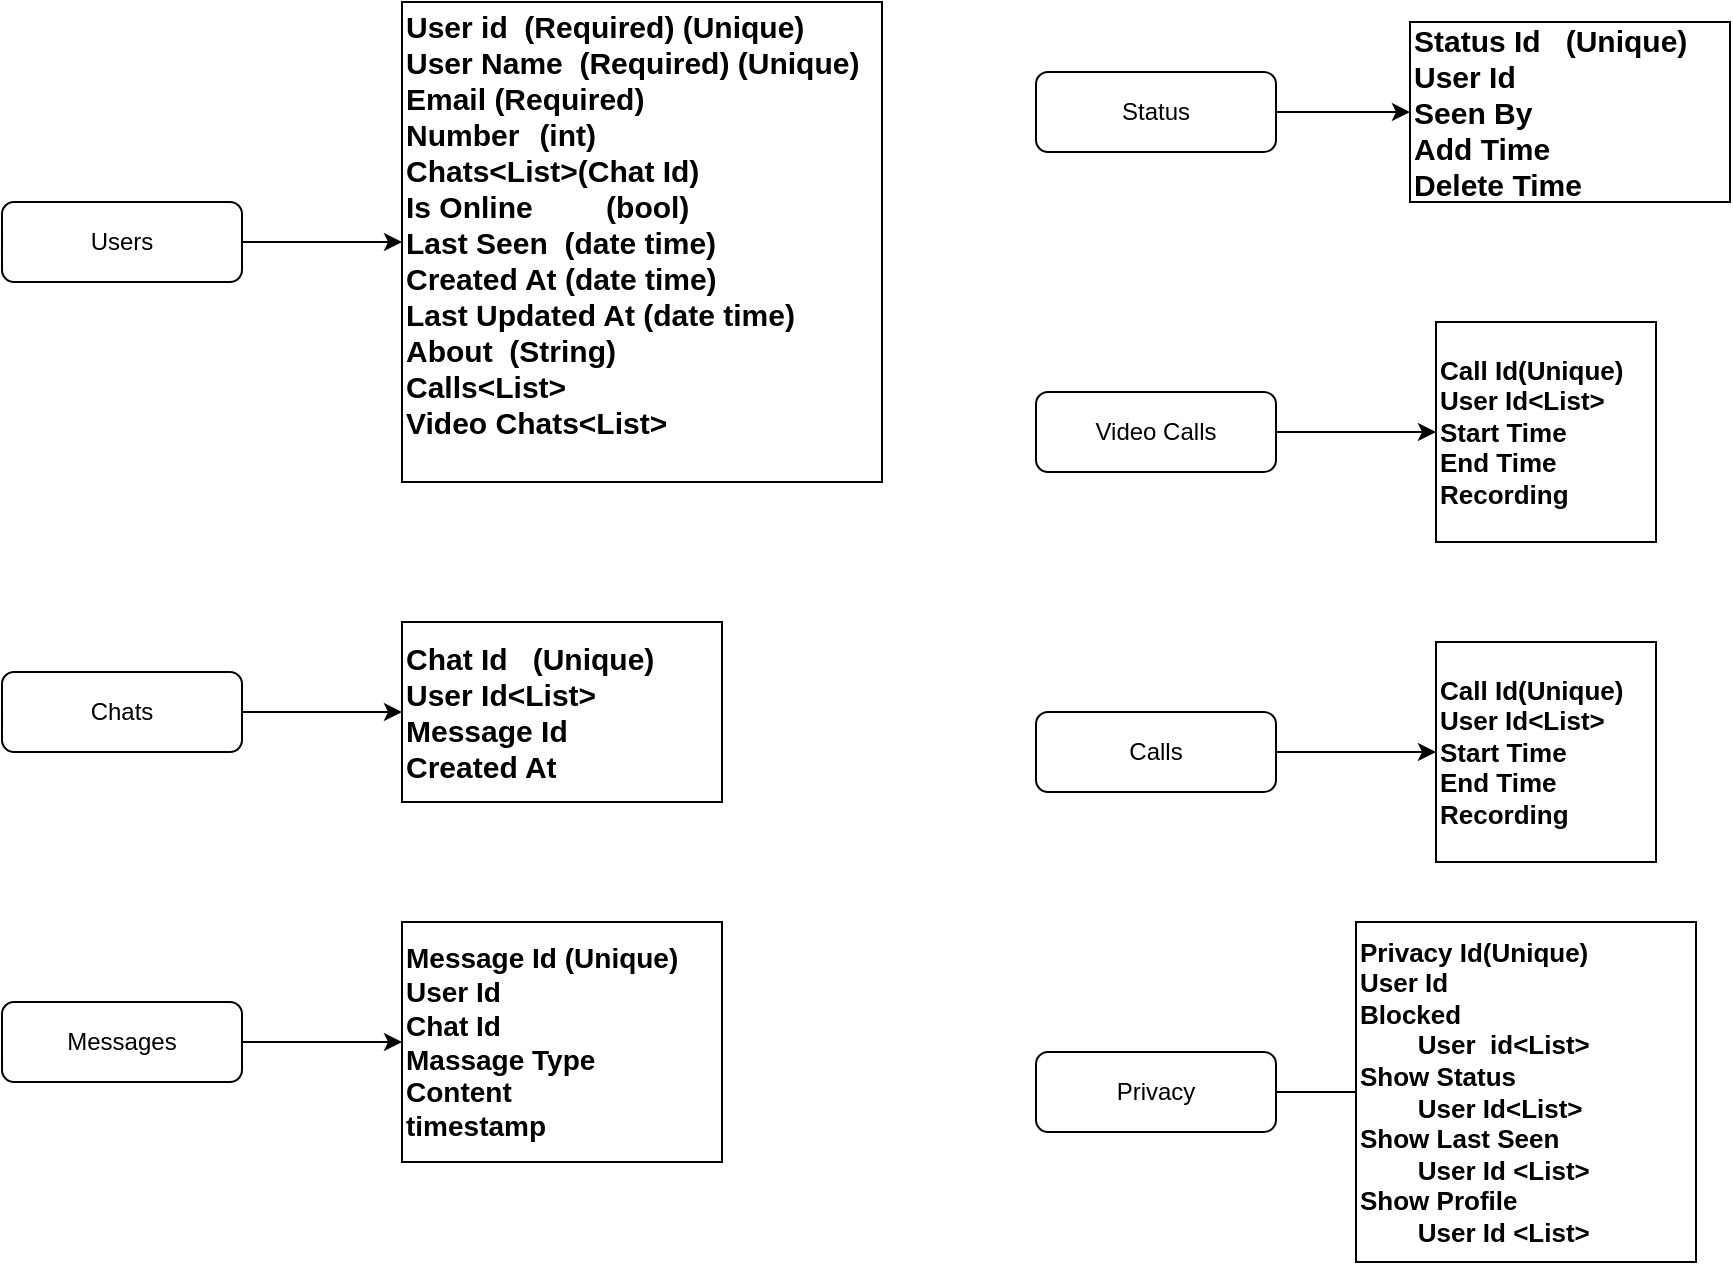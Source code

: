 <mxfile pages="3">
    <diagram name="Page-1" id="41IyOIaPzitEFHbLT_QW">
        <mxGraphModel dx="1118" dy="949" grid="1" gridSize="10" guides="1" tooltips="1" connect="1" arrows="1" fold="1" page="1" pageScale="1" pageWidth="827" pageHeight="1169" math="0" shadow="0">
            <root>
                <mxCell id="0"/>
                <mxCell id="1" parent="0"/>
                <mxCell id="t1QTCakGpogwvz9gM9DU-9" style="edgeStyle=orthogonalEdgeStyle;rounded=0;orthogonalLoop=1;jettySize=auto;html=1;exitX=1;exitY=0.5;exitDx=0;exitDy=0;" parent="1" source="t1QTCakGpogwvz9gM9DU-1" target="t1QTCakGpogwvz9gM9DU-5" edge="1">
                    <mxGeometry relative="1" as="geometry"/>
                </mxCell>
                <mxCell id="t1QTCakGpogwvz9gM9DU-1" value="Users" style="rounded=1;whiteSpace=wrap;html=1;" parent="1" vertex="1">
                    <mxGeometry x="40" y="140" width="120" height="40" as="geometry"/>
                </mxCell>
                <mxCell id="n7BKyOxn0yAZWreMX-of-5" style="edgeStyle=orthogonalEdgeStyle;rounded=0;orthogonalLoop=1;jettySize=auto;html=1;exitX=1;exitY=0.5;exitDx=0;exitDy=0;" parent="1" source="t1QTCakGpogwvz9gM9DU-4" target="n7BKyOxn0yAZWreMX-of-4" edge="1">
                    <mxGeometry relative="1" as="geometry"/>
                </mxCell>
                <mxCell id="t1QTCakGpogwvz9gM9DU-4" value="Messages" style="rounded=1;whiteSpace=wrap;html=1;" parent="1" vertex="1">
                    <mxGeometry x="40" y="540" width="120" height="40" as="geometry"/>
                </mxCell>
                <mxCell id="t1QTCakGpogwvz9gM9DU-5" value="&lt;b style=&quot;font-size: 15px;&quot;&gt;&lt;font style=&quot;font-size: 15px;&quot;&gt;User id&amp;nbsp; (Required) (Unique)&lt;/font&gt;&lt;/b&gt;&lt;div style=&quot;font-size: 15px;&quot;&gt;&lt;b&gt;&lt;font style=&quot;font-size: 15px;&quot;&gt;User Name&amp;nbsp;&amp;nbsp;&lt;span style=&quot;background-color: initial;&quot;&gt;(Required) (Unique)&lt;/span&gt;&lt;/font&gt;&lt;/b&gt;&lt;/div&gt;&lt;div style=&quot;font-size: 15px;&quot;&gt;&lt;b&gt;&lt;font style=&quot;font-size: 15px;&quot;&gt;Email&amp;nbsp;&lt;span style=&quot;background-color: initial;&quot;&gt;(Required)&amp;nbsp;&lt;/span&gt;&lt;/font&gt;&lt;/b&gt;&lt;/div&gt;&lt;div style=&quot;font-size: 15px;&quot;&gt;&lt;b&gt;&lt;font style=&quot;font-size: 15px;&quot;&gt;Number&lt;span style=&quot;white-space: pre;&quot;&gt;&#9;&lt;/span&gt;(int)&lt;/font&gt;&lt;/b&gt;&lt;/div&gt;&lt;div style=&quot;font-size: 15px;&quot;&gt;&lt;b style=&quot;background-color: initial;&quot;&gt;Chats&amp;lt;List&amp;gt;(Chat Id)&amp;nbsp;&lt;/b&gt;&lt;br&gt;&lt;/div&gt;&lt;div style=&quot;font-size: 15px;&quot;&gt;&lt;b&gt;&lt;font style=&quot;font-size: 15px;&quot;&gt;Is Online&amp;nbsp;&lt;span style=&quot;white-space: pre;&quot;&gt;&#9;&lt;/span&gt;(bool)&lt;/font&gt;&lt;/b&gt;&lt;/div&gt;&lt;div style=&quot;font-size: 15px;&quot;&gt;&lt;b&gt;&lt;font style=&quot;font-size: 15px;&quot;&gt;Last Seen&amp;nbsp; (date time)&lt;/font&gt;&lt;/b&gt;&lt;/div&gt;&lt;div style=&quot;font-size: 15px;&quot;&gt;&lt;b&gt;&lt;font style=&quot;font-size: 15px;&quot;&gt;Created At (date time)&lt;/font&gt;&lt;/b&gt;&lt;/div&gt;&lt;div style=&quot;font-size: 15px;&quot;&gt;&lt;b&gt;&lt;font style=&quot;font-size: 15px;&quot;&gt;Last Updated At&amp;nbsp;&lt;span style=&quot;background-color: initial;&quot;&gt;(date time)&lt;/span&gt;&lt;/font&gt;&lt;/b&gt;&lt;/div&gt;&lt;div style=&quot;font-size: 15px;&quot;&gt;&lt;b&gt;&lt;font style=&quot;font-size: 15px;&quot;&gt;About&amp;nbsp; (String)&lt;/font&gt;&lt;/b&gt;&lt;/div&gt;&lt;div style=&quot;font-size: 15px;&quot;&gt;&lt;b&gt;&lt;font style=&quot;font-size: 15px;&quot;&gt;Calls&amp;lt;List&amp;gt;&lt;/font&gt;&lt;/b&gt;&lt;/div&gt;&lt;div style=&quot;font-size: 15px;&quot;&gt;&lt;b&gt;&lt;font style=&quot;font-size: 15px;&quot;&gt;Video Chats&amp;lt;List&amp;gt;&lt;/font&gt;&lt;/b&gt;&lt;/div&gt;&lt;div style=&quot;font-size: 15px;&quot;&gt;&lt;br&gt;&lt;/div&gt;" style="whiteSpace=wrap;html=1;aspect=fixed;align=left;" parent="1" vertex="1">
                    <mxGeometry x="240" y="40" width="240" height="240" as="geometry"/>
                </mxCell>
                <mxCell id="n7BKyOxn0yAZWreMX-of-3" style="edgeStyle=orthogonalEdgeStyle;rounded=0;orthogonalLoop=1;jettySize=auto;html=1;exitX=1;exitY=0.5;exitDx=0;exitDy=0;entryX=0;entryY=0.5;entryDx=0;entryDy=0;" parent="1" source="t1QTCakGpogwvz9gM9DU-13" target="n7BKyOxn0yAZWreMX-of-1" edge="1">
                    <mxGeometry relative="1" as="geometry"/>
                </mxCell>
                <mxCell id="t1QTCakGpogwvz9gM9DU-13" value="Chats" style="rounded=1;whiteSpace=wrap;html=1;" parent="1" vertex="1">
                    <mxGeometry x="40" y="375" width="120" height="40" as="geometry"/>
                </mxCell>
                <mxCell id="n7BKyOxn0yAZWreMX-of-1" value="&lt;b style=&quot;font-size: 15px;&quot;&gt;Chat Id&amp;nbsp; &amp;nbsp;(Unique)&lt;/b&gt;&lt;div style=&quot;font-size: 15px;&quot;&gt;&lt;b&gt;User Id&amp;lt;List&amp;gt;&amp;nbsp;&amp;nbsp;&lt;/b&gt;&lt;/div&gt;&lt;div style=&quot;font-size: 15px;&quot;&gt;&lt;b&gt;Message Id&amp;nbsp;&lt;/b&gt;&lt;/div&gt;&lt;div style=&quot;font-size: 15px;&quot;&gt;&lt;b&gt;Created At&lt;/b&gt;&lt;/div&gt;" style="rounded=0;whiteSpace=wrap;html=1;align=left;" parent="1" vertex="1">
                    <mxGeometry x="240" y="350" width="160" height="90" as="geometry"/>
                </mxCell>
                <mxCell id="n7BKyOxn0yAZWreMX-of-4" value="&lt;b style=&quot;font-size: 14px;&quot;&gt;&lt;font style=&quot;font-size: 14px;&quot;&gt;Message Id (Unique)&lt;/font&gt;&lt;/b&gt;&lt;div style=&quot;font-size: 14px;&quot;&gt;&lt;b&gt;&lt;font style=&quot;font-size: 14px;&quot;&gt;User Id&lt;/font&gt;&lt;/b&gt;&lt;/div&gt;&lt;div style=&quot;font-size: 14px;&quot;&gt;&lt;b&gt;&lt;font style=&quot;font-size: 14px;&quot;&gt;Chat Id&lt;/font&gt;&lt;/b&gt;&lt;/div&gt;&lt;div style=&quot;font-size: 14px;&quot;&gt;&lt;b&gt;&lt;font style=&quot;font-size: 14px;&quot;&gt;Massage Type&lt;/font&gt;&lt;/b&gt;&lt;/div&gt;&lt;div style=&quot;font-size: 14px;&quot;&gt;&lt;b&gt;&lt;font style=&quot;font-size: 14px;&quot;&gt;Content&lt;/font&gt;&lt;/b&gt;&lt;/div&gt;&lt;div style=&quot;font-size: 14px;&quot;&gt;&lt;b style=&quot;&quot;&gt;&lt;font style=&quot;font-size: 14px;&quot;&gt;timestamp&lt;/font&gt;&lt;/b&gt;&lt;/div&gt;" style="rounded=0;whiteSpace=wrap;html=1;align=left;" parent="1" vertex="1">
                    <mxGeometry x="240" y="500" width="160" height="120" as="geometry"/>
                </mxCell>
                <mxCell id="mNDbiobFxYbMJCLNjoCO-8" style="edgeStyle=orthogonalEdgeStyle;rounded=0;orthogonalLoop=1;jettySize=auto;html=1;exitX=1;exitY=0.5;exitDx=0;exitDy=0;" parent="1" source="mNDbiobFxYbMJCLNjoCO-1" target="mNDbiobFxYbMJCLNjoCO-2" edge="1">
                    <mxGeometry relative="1" as="geometry"/>
                </mxCell>
                <mxCell id="mNDbiobFxYbMJCLNjoCO-1" value="Calls" style="rounded=1;whiteSpace=wrap;html=1;" parent="1" vertex="1">
                    <mxGeometry x="557" y="395" width="120" height="40" as="geometry"/>
                </mxCell>
                <mxCell id="mNDbiobFxYbMJCLNjoCO-2" value="&lt;b style=&quot;font-size: 13px;&quot;&gt;&lt;font style=&quot;font-size: 13px;&quot;&gt;Call Id(Unique)&lt;/font&gt;&lt;/b&gt;&lt;div style=&quot;font-size: 13px;&quot;&gt;&lt;b&gt;&lt;font style=&quot;font-size: 13px;&quot;&gt;User Id&amp;lt;List&amp;gt;&lt;/font&gt;&lt;/b&gt;&lt;/div&gt;&lt;div style=&quot;font-size: 13px;&quot;&gt;&lt;b&gt;&lt;font style=&quot;font-size: 13px;&quot;&gt;Start Time&lt;/font&gt;&lt;/b&gt;&lt;/div&gt;&lt;div style=&quot;font-size: 13px;&quot;&gt;&lt;b&gt;&lt;font style=&quot;font-size: 13px;&quot;&gt;End Time&lt;/font&gt;&lt;/b&gt;&lt;/div&gt;&lt;div style=&quot;font-size: 13px;&quot;&gt;&lt;span style=&quot;background-color: initial;&quot;&gt;&lt;b&gt;Recording&lt;/b&gt;&lt;/span&gt;&lt;/div&gt;" style="whiteSpace=wrap;html=1;aspect=fixed;align=left;" parent="1" vertex="1">
                    <mxGeometry x="757" y="360" width="110" height="110" as="geometry"/>
                </mxCell>
                <mxCell id="mNDbiobFxYbMJCLNjoCO-11" style="edgeStyle=orthogonalEdgeStyle;rounded=0;orthogonalLoop=1;jettySize=auto;html=1;exitX=1;exitY=0.5;exitDx=0;exitDy=0;entryX=0;entryY=0.5;entryDx=0;entryDy=0;" parent="1" source="mNDbiobFxYbMJCLNjoCO-9" target="mNDbiobFxYbMJCLNjoCO-10" edge="1">
                    <mxGeometry relative="1" as="geometry"/>
                </mxCell>
                <mxCell id="mNDbiobFxYbMJCLNjoCO-9" value="Video Calls" style="rounded=1;whiteSpace=wrap;html=1;" parent="1" vertex="1">
                    <mxGeometry x="557" y="235" width="120" height="40" as="geometry"/>
                </mxCell>
                <mxCell id="mNDbiobFxYbMJCLNjoCO-10" value="&lt;b style=&quot;font-size: 13px;&quot;&gt;&lt;font style=&quot;font-size: 13px;&quot;&gt;Call Id(Unique)&lt;/font&gt;&lt;/b&gt;&lt;div style=&quot;font-size: 13px;&quot;&gt;&lt;b&gt;&lt;font style=&quot;font-size: 13px;&quot;&gt;User Id&amp;lt;List&amp;gt;&lt;/font&gt;&lt;/b&gt;&lt;/div&gt;&lt;div style=&quot;font-size: 13px;&quot;&gt;&lt;b&gt;&lt;font style=&quot;font-size: 13px;&quot;&gt;Start Time&lt;/font&gt;&lt;/b&gt;&lt;/div&gt;&lt;div style=&quot;font-size: 13px;&quot;&gt;&lt;b&gt;&lt;font style=&quot;font-size: 13px;&quot;&gt;End Time&lt;/font&gt;&lt;/b&gt;&lt;/div&gt;&lt;div style=&quot;font-size: 13px;&quot;&gt;&lt;span style=&quot;background-color: initial;&quot;&gt;&lt;b&gt;Recording&lt;/b&gt;&lt;/span&gt;&lt;/div&gt;" style="whiteSpace=wrap;html=1;aspect=fixed;align=left;" parent="1" vertex="1">
                    <mxGeometry x="757" y="200" width="110" height="110" as="geometry"/>
                </mxCell>
                <mxCell id="mNDbiobFxYbMJCLNjoCO-14" style="edgeStyle=orthogonalEdgeStyle;rounded=0;orthogonalLoop=1;jettySize=auto;html=1;exitX=1;exitY=0.5;exitDx=0;exitDy=0;entryX=0;entryY=0.5;entryDx=0;entryDy=0;" parent="1" source="mNDbiobFxYbMJCLNjoCO-12" target="mNDbiobFxYbMJCLNjoCO-13" edge="1">
                    <mxGeometry relative="1" as="geometry"/>
                </mxCell>
                <mxCell id="mNDbiobFxYbMJCLNjoCO-12" value="Status" style="rounded=1;whiteSpace=wrap;html=1;" parent="1" vertex="1">
                    <mxGeometry x="557" y="75" width="120" height="40" as="geometry"/>
                </mxCell>
                <mxCell id="mNDbiobFxYbMJCLNjoCO-13" value="&lt;b style=&quot;font-size: 15px;&quot;&gt;Status Id&amp;nbsp; &amp;nbsp;(Unique)&lt;/b&gt;&lt;div style=&quot;font-size: 15px;&quot;&gt;&lt;b&gt;User Id&lt;/b&gt;&lt;/div&gt;&lt;div style=&quot;font-size: 15px;&quot;&gt;&lt;b&gt;Seen By&amp;nbsp;&lt;/b&gt;&lt;/div&gt;&lt;div style=&quot;font-size: 15px;&quot;&gt;&lt;b&gt;Add Time&lt;/b&gt;&lt;/div&gt;&lt;div style=&quot;font-size: 15px;&quot;&gt;&lt;b&gt;Delete Time&lt;/b&gt;&lt;/div&gt;" style="rounded=0;whiteSpace=wrap;html=1;align=left;" parent="1" vertex="1">
                    <mxGeometry x="744" y="50" width="160" height="90" as="geometry"/>
                </mxCell>
                <mxCell id="mNDbiobFxYbMJCLNjoCO-16" style="edgeStyle=orthogonalEdgeStyle;rounded=0;orthogonalLoop=1;jettySize=auto;html=1;exitX=1;exitY=0.5;exitDx=0;exitDy=0;" parent="1" source="mNDbiobFxYbMJCLNjoCO-17" edge="1">
                    <mxGeometry relative="1" as="geometry">
                        <mxPoint x="757" y="585" as="targetPoint"/>
                    </mxGeometry>
                </mxCell>
                <mxCell id="mNDbiobFxYbMJCLNjoCO-17" value="Privacy" style="rounded=1;whiteSpace=wrap;html=1;" parent="1" vertex="1">
                    <mxGeometry x="557" y="565" width="120" height="40" as="geometry"/>
                </mxCell>
                <mxCell id="mNDbiobFxYbMJCLNjoCO-18" value="&lt;b style=&quot;font-size: 13px;&quot;&gt;&lt;font style=&quot;font-size: 13px;&quot;&gt;Privacy Id(Unique)&lt;/font&gt;&lt;/b&gt;&lt;div style=&quot;font-size: 13px;&quot;&gt;&lt;b&gt;&lt;font style=&quot;font-size: 13px;&quot;&gt;User Id&lt;/font&gt;&lt;/b&gt;&lt;/div&gt;&lt;div style=&quot;font-size: 13px;&quot;&gt;&lt;b&gt;Blocked&amp;nbsp;&lt;/b&gt;&lt;/div&gt;&lt;div style=&quot;font-size: 13px;&quot;&gt;&lt;b&gt;&lt;span style=&quot;white-space: pre;&quot;&gt;&#9;&lt;/span&gt;User&amp;nbsp; id&amp;lt;List&amp;gt;&lt;/b&gt;&lt;/div&gt;&lt;div style=&quot;font-size: 13px;&quot;&gt;&lt;b&gt;Show Status&amp;nbsp;&lt;/b&gt;&lt;/div&gt;&lt;div style=&quot;font-size: 13px;&quot;&gt;&lt;b&gt;&lt;span style=&quot;white-space: pre;&quot;&gt;&#9;&lt;/span&gt;User Id&amp;lt;List&amp;gt;&lt;/b&gt;&lt;/div&gt;&lt;div style=&quot;font-size: 13px;&quot;&gt;&lt;b&gt;Show Last Seen&amp;nbsp;&lt;/b&gt;&lt;/div&gt;&lt;div style=&quot;font-size: 13px;&quot;&gt;&lt;b&gt;&lt;span style=&quot;white-space: pre;&quot;&gt;&#9;&lt;/span&gt;User Id &amp;lt;List&amp;gt;&lt;/b&gt;&lt;/div&gt;&lt;div style=&quot;font-size: 13px;&quot;&gt;&lt;b&gt;Show Profile&amp;nbsp;&lt;/b&gt;&lt;/div&gt;&lt;div style=&quot;font-size: 13px;&quot;&gt;&lt;b&gt;&amp;nbsp;&lt;span style=&quot;white-space: pre;&quot;&gt;&#9;&lt;/span&gt;User Id &amp;lt;List&amp;gt;&lt;/b&gt;&lt;/div&gt;" style="whiteSpace=wrap;html=1;aspect=fixed;align=left;" parent="1" vertex="1">
                    <mxGeometry x="717" y="500" width="170" height="170" as="geometry"/>
                </mxCell>
            </root>
        </mxGraphModel>
    </diagram>
    <diagram id="ft9owfopnbnR62Sw35JV" name="Page-2">
        <mxGraphModel dx="503" dy="427" grid="1" gridSize="10" guides="1" tooltips="1" connect="1" arrows="1" fold="1" page="1" pageScale="1" pageWidth="827" pageHeight="1169" math="0" shadow="0">
            <root>
                <mxCell id="0"/>
                <mxCell id="1" parent="0"/>
                <mxCell id="ywXFigizOHiMJIwFaJqE-1" style="edgeStyle=orthogonalEdgeStyle;rounded=0;orthogonalLoop=1;jettySize=auto;html=1;exitX=0.5;exitY=1;exitDx=0;exitDy=0;entryX=0.5;entryY=0;entryDx=0;entryDy=0;" parent="1" source="ywXFigizOHiMJIwFaJqE-10" target="ywXFigizOHiMJIwFaJqE-14" edge="1">
                    <mxGeometry relative="1" as="geometry"/>
                </mxCell>
                <mxCell id="ywXFigizOHiMJIwFaJqE-2" value="1" style="edgeLabel;html=1;align=center;verticalAlign=middle;resizable=0;points=[];fontStyle=1;fontSize=13;" parent="ywXFigizOHiMJIwFaJqE-1" vertex="1" connectable="0">
                    <mxGeometry x="-0.425" y="-1" relative="1" as="geometry">
                        <mxPoint as="offset"/>
                    </mxGeometry>
                </mxCell>
                <mxCell id="ywXFigizOHiMJIwFaJqE-3" value="m" style="edgeLabel;html=1;align=center;verticalAlign=middle;resizable=0;points=[];fontSize=13;fontStyle=1" parent="ywXFigizOHiMJIwFaJqE-1" vertex="1" connectable="0">
                    <mxGeometry x="0.45" relative="1" as="geometry">
                        <mxPoint as="offset"/>
                    </mxGeometry>
                </mxCell>
                <mxCell id="ywXFigizOHiMJIwFaJqE-4" style="edgeStyle=orthogonalEdgeStyle;rounded=0;orthogonalLoop=1;jettySize=auto;html=1;exitX=1;exitY=0.5;exitDx=0;exitDy=0;entryX=0.5;entryY=0;entryDx=0;entryDy=0;" parent="1" source="ywXFigizOHiMJIwFaJqE-10" target="ywXFigizOHiMJIwFaJqE-15" edge="1">
                    <mxGeometry relative="1" as="geometry"/>
                </mxCell>
                <mxCell id="ywXFigizOHiMJIwFaJqE-5" value="1" style="edgeLabel;html=1;align=center;verticalAlign=middle;resizable=0;points=[];fontSize=13;fontStyle=1" parent="ywXFigizOHiMJIwFaJqE-4" vertex="1" connectable="0">
                    <mxGeometry x="-0.443" y="-2" relative="1" as="geometry">
                        <mxPoint as="offset"/>
                    </mxGeometry>
                </mxCell>
                <mxCell id="ywXFigizOHiMJIwFaJqE-6" value="m" style="edgeLabel;html=1;align=center;verticalAlign=middle;resizable=0;points=[];fontStyle=1;fontSize=13;" parent="ywXFigizOHiMJIwFaJqE-4" vertex="1" connectable="0">
                    <mxGeometry x="0.718" y="1" relative="1" as="geometry">
                        <mxPoint as="offset"/>
                    </mxGeometry>
                </mxCell>
                <mxCell id="ywXFigizOHiMJIwFaJqE-7" style="edgeStyle=orthogonalEdgeStyle;rounded=0;orthogonalLoop=1;jettySize=auto;html=1;exitX=0;exitY=0.5;exitDx=0;exitDy=0;entryX=0.5;entryY=0;entryDx=0;entryDy=0;" parent="1" source="ywXFigizOHiMJIwFaJqE-10" target="ywXFigizOHiMJIwFaJqE-16" edge="1">
                    <mxGeometry relative="1" as="geometry"/>
                </mxCell>
                <mxCell id="ywXFigizOHiMJIwFaJqE-8" value="1" style="edgeLabel;html=1;align=center;verticalAlign=middle;resizable=0;points=[];fontSize=13;fontStyle=1" parent="ywXFigizOHiMJIwFaJqE-7" vertex="1" connectable="0">
                    <mxGeometry x="-0.582" y="1" relative="1" as="geometry">
                        <mxPoint as="offset"/>
                    </mxGeometry>
                </mxCell>
                <mxCell id="ywXFigizOHiMJIwFaJqE-9" value="m" style="edgeLabel;html=1;align=center;verticalAlign=middle;resizable=0;points=[];fontStyle=1;fontSize=13;" parent="ywXFigizOHiMJIwFaJqE-7" vertex="1" connectable="0">
                    <mxGeometry x="0.735" y="3" relative="1" as="geometry">
                        <mxPoint as="offset"/>
                    </mxGeometry>
                </mxCell>
                <mxCell id="ywXFigizOHiMJIwFaJqE-10" value="&lt;b&gt;&lt;font style=&quot;font-size: 14px;&quot;&gt;Users&lt;/font&gt;&lt;/b&gt;" style="rounded=1;whiteSpace=wrap;html=1;" parent="1" vertex="1">
                    <mxGeometry x="360" y="550" width="120" height="40" as="geometry"/>
                </mxCell>
                <mxCell id="ywXFigizOHiMJIwFaJqE-11" style="edgeStyle=orthogonalEdgeStyle;rounded=0;orthogonalLoop=1;jettySize=auto;html=1;exitX=1;exitY=0.5;exitDx=0;exitDy=0;entryX=0;entryY=0.5;entryDx=0;entryDy=0;" parent="1" source="ywXFigizOHiMJIwFaJqE-14" target="ywXFigizOHiMJIwFaJqE-15" edge="1">
                    <mxGeometry relative="1" as="geometry"/>
                </mxCell>
                <mxCell id="ywXFigizOHiMJIwFaJqE-12" value="1" style="edgeLabel;html=1;align=center;verticalAlign=middle;resizable=0;points=[];fontSize=13;fontStyle=1" parent="ywXFigizOHiMJIwFaJqE-11" vertex="1" connectable="0">
                    <mxGeometry x="-0.487" y="-1" relative="1" as="geometry">
                        <mxPoint as="offset"/>
                    </mxGeometry>
                </mxCell>
                <mxCell id="ywXFigizOHiMJIwFaJqE-13" value="m" style="edgeLabel;html=1;align=center;verticalAlign=middle;resizable=0;points=[];fontSize=13;fontStyle=1" parent="ywXFigizOHiMJIwFaJqE-11" vertex="1" connectable="0">
                    <mxGeometry x="0.63" y="1" relative="1" as="geometry">
                        <mxPoint as="offset"/>
                    </mxGeometry>
                </mxCell>
                <mxCell id="ywXFigizOHiMJIwFaJqE-14" value="&lt;b&gt;&lt;font style=&quot;font-size: 14px;&quot;&gt;Chats&lt;/font&gt;&lt;/b&gt;" style="rounded=1;whiteSpace=wrap;html=1;" parent="1" vertex="1">
                    <mxGeometry x="360" y="680" width="120" height="40" as="geometry"/>
                </mxCell>
                <mxCell id="ywXFigizOHiMJIwFaJqE-15" value="Messages" style="rounded=1;whiteSpace=wrap;html=1;" parent="1" vertex="1">
                    <mxGeometry x="560" y="680" width="120" height="40" as="geometry"/>
                </mxCell>
                <mxCell id="ywXFigizOHiMJIwFaJqE-16" value="&lt;font style=&quot;font-size: 14px;&quot;&gt;&lt;b&gt;Status&lt;/b&gt;&lt;/font&gt;" style="rounded=1;whiteSpace=wrap;html=1;" parent="1" vertex="1">
                    <mxGeometry x="160" y="680" width="120" height="40" as="geometry"/>
                </mxCell>
                <mxCell id="I555F_gdjACZLDpTc6Wx-1" value="&lt;b&gt;&lt;font style=&quot;font-size: 14px;&quot;&gt;Video Calls&lt;/font&gt;&lt;/b&gt;" style="rounded=1;whiteSpace=wrap;html=1;" parent="1" vertex="1">
                    <mxGeometry x="160" y="460" width="120" height="40" as="geometry"/>
                </mxCell>
                <mxCell id="I555F_gdjACZLDpTc6Wx-2" style="edgeStyle=orthogonalEdgeStyle;rounded=0;orthogonalLoop=1;jettySize=auto;html=1;exitX=1;exitY=0.5;exitDx=0;exitDy=0;entryX=0.33;entryY=-0.025;entryDx=0;entryDy=0;entryPerimeter=0;" parent="1" source="I555F_gdjACZLDpTc6Wx-1" target="ywXFigizOHiMJIwFaJqE-10" edge="1">
                    <mxGeometry relative="1" as="geometry"/>
                </mxCell>
                <mxCell id="I555F_gdjACZLDpTc6Wx-3" value="1" style="edgeLabel;html=1;align=center;verticalAlign=middle;resizable=0;points=[];fontStyle=1;fontSize=13;" parent="I555F_gdjACZLDpTc6Wx-2" vertex="1" connectable="0">
                    <mxGeometry x="0.685" y="-1" relative="1" as="geometry">
                        <mxPoint as="offset"/>
                    </mxGeometry>
                </mxCell>
                <mxCell id="I555F_gdjACZLDpTc6Wx-4" value="m" style="edgeLabel;html=1;align=center;verticalAlign=middle;resizable=0;points=[];fontSize=13;fontStyle=1" parent="I555F_gdjACZLDpTc6Wx-2" vertex="1" connectable="0">
                    <mxGeometry x="-0.551" y="2" relative="1" as="geometry">
                        <mxPoint as="offset"/>
                    </mxGeometry>
                </mxCell>
                <mxCell id="I555F_gdjACZLDpTc6Wx-6" style="edgeStyle=orthogonalEdgeStyle;rounded=0;orthogonalLoop=1;jettySize=auto;html=1;exitX=0.5;exitY=1;exitDx=0;exitDy=0;entryX=0.5;entryY=0;entryDx=0;entryDy=0;" parent="1" source="I555F_gdjACZLDpTc6Wx-5" target="ywXFigizOHiMJIwFaJqE-10" edge="1">
                    <mxGeometry relative="1" as="geometry"/>
                </mxCell>
                <mxCell id="I555F_gdjACZLDpTc6Wx-7" value="m" style="edgeLabel;html=1;align=center;verticalAlign=middle;resizable=0;points=[];fontSize=13;fontStyle=1" parent="I555F_gdjACZLDpTc6Wx-6" vertex="1" connectable="0">
                    <mxGeometry x="-0.549" y="-1" relative="1" as="geometry">
                        <mxPoint as="offset"/>
                    </mxGeometry>
                </mxCell>
                <mxCell id="I555F_gdjACZLDpTc6Wx-8" value="1" style="edgeLabel;html=1;align=center;verticalAlign=middle;resizable=0;points=[];fontSize=13;fontStyle=1" parent="I555F_gdjACZLDpTc6Wx-6" vertex="1" connectable="0">
                    <mxGeometry x="0.433" y="-1" relative="1" as="geometry">
                        <mxPoint as="offset"/>
                    </mxGeometry>
                </mxCell>
                <mxCell id="I555F_gdjACZLDpTc6Wx-5" value="&lt;b&gt;&lt;font style=&quot;font-size: 14px;&quot;&gt;Video Calls&lt;/font&gt;&lt;/b&gt;" style="rounded=1;whiteSpace=wrap;html=1;" parent="1" vertex="1">
                    <mxGeometry x="360" y="400" width="120" height="40" as="geometry"/>
                </mxCell>
                <mxCell id="I555F_gdjACZLDpTc6Wx-9" value="&lt;span style=&quot;font-size: 14px;&quot;&gt;&lt;b&gt;Privacy&lt;/b&gt;&lt;/span&gt;" style="rounded=1;whiteSpace=wrap;html=1;" parent="1" vertex="1">
                    <mxGeometry x="560" y="460" width="120" height="40" as="geometry"/>
                </mxCell>
                <mxCell id="I555F_gdjACZLDpTc6Wx-10" style="edgeStyle=orthogonalEdgeStyle;rounded=0;orthogonalLoop=1;jettySize=auto;html=1;exitX=0;exitY=0.5;exitDx=0;exitDy=0;entryX=0.667;entryY=0;entryDx=0;entryDy=0;entryPerimeter=0;" parent="1" source="I555F_gdjACZLDpTc6Wx-9" target="ywXFigizOHiMJIwFaJqE-10" edge="1">
                    <mxGeometry relative="1" as="geometry"/>
                </mxCell>
                <mxCell id="I555F_gdjACZLDpTc6Wx-12" value="1" style="edgeLabel;html=1;align=center;verticalAlign=middle;resizable=0;points=[];fontStyle=1;fontSize=13;" parent="I555F_gdjACZLDpTc6Wx-10" vertex="1" connectable="0">
                    <mxGeometry x="0.633" y="1" relative="1" as="geometry">
                        <mxPoint as="offset"/>
                    </mxGeometry>
                </mxCell>
                <mxCell id="0J_fkTbXlp9ZPbGBHIAX-1" value="1" style="edgeLabel;html=1;align=center;verticalAlign=middle;resizable=0;points=[];fontSize=13;fontStyle=1" parent="I555F_gdjACZLDpTc6Wx-10" vertex="1" connectable="0">
                    <mxGeometry x="-0.608" y="2" relative="1" as="geometry">
                        <mxPoint as="offset"/>
                    </mxGeometry>
                </mxCell>
            </root>
        </mxGraphModel>
    </diagram>
    <diagram id="-t-n1nCYGYebrfF0sFns" name="Page-3">
        <mxGraphModel dx="503" dy="427" grid="1" gridSize="10" guides="1" tooltips="1" connect="1" arrows="1" fold="1" page="1" pageScale="1" pageWidth="827" pageHeight="1169" math="0" shadow="0">
            <root>
                <mxCell id="0"/>
                <mxCell id="1" parent="0"/>
                <mxCell id="EbcNwqEwjGE9Cd5CzF3h-1" style="edgeStyle=orthogonalEdgeStyle;rounded=0;orthogonalLoop=1;jettySize=auto;html=1;exitX=1;exitY=0.5;exitDx=0;exitDy=0;" parent="1" source="EbcNwqEwjGE9Cd5CzF3h-2" target="EbcNwqEwjGE9Cd5CzF3h-5" edge="1">
                    <mxGeometry relative="1" as="geometry"/>
                </mxCell>
                <mxCell id="EbcNwqEwjGE9Cd5CzF3h-40" style="edgeStyle=orthogonalEdgeStyle;rounded=0;orthogonalLoop=1;jettySize=auto;html=1;exitX=0.5;exitY=1;exitDx=0;exitDy=0;entryX=0.5;entryY=0;entryDx=0;entryDy=0;" parent="1" source="EbcNwqEwjGE9Cd5CzF3h-2" target="EbcNwqEwjGE9Cd5CzF3h-7" edge="1">
                    <mxGeometry relative="1" as="geometry"/>
                </mxCell>
                <mxCell id="EbcNwqEwjGE9Cd5CzF3h-41" value="1" style="edgeLabel;html=1;align=center;verticalAlign=middle;resizable=0;points=[];" parent="EbcNwqEwjGE9Cd5CzF3h-40" vertex="1" connectable="0">
                    <mxGeometry x="-0.656" y="-1" relative="1" as="geometry">
                        <mxPoint as="offset"/>
                    </mxGeometry>
                </mxCell>
                <mxCell id="EbcNwqEwjGE9Cd5CzF3h-42" value="m" style="edgeLabel;html=1;align=center;verticalAlign=middle;resizable=0;points=[];" parent="EbcNwqEwjGE9Cd5CzF3h-40" vertex="1" connectable="0">
                    <mxGeometry x="0.689" y="-3" relative="1" as="geometry">
                        <mxPoint as="offset"/>
                    </mxGeometry>
                </mxCell>
                <mxCell id="EbcNwqEwjGE9Cd5CzF3h-2" value="Users" style="rounded=1;whiteSpace=wrap;html=1;" parent="1" vertex="1">
                    <mxGeometry x="460" y="440" width="120" height="40" as="geometry"/>
                </mxCell>
                <mxCell id="EbcNwqEwjGE9Cd5CzF3h-3" style="edgeStyle=orthogonalEdgeStyle;rounded=0;orthogonalLoop=1;jettySize=auto;html=1;exitX=1;exitY=0.5;exitDx=0;exitDy=0;" parent="1" source="EbcNwqEwjGE9Cd5CzF3h-4" target="EbcNwqEwjGE9Cd5CzF3h-9" edge="1">
                    <mxGeometry relative="1" as="geometry"/>
                </mxCell>
                <mxCell id="EbcNwqEwjGE9Cd5CzF3h-4" value="Messages" style="rounded=1;whiteSpace=wrap;html=1;" parent="1" vertex="1">
                    <mxGeometry x="640" y="760" width="120" height="40" as="geometry"/>
                </mxCell>
                <mxCell id="EbcNwqEwjGE9Cd5CzF3h-22" style="edgeStyle=orthogonalEdgeStyle;rounded=0;orthogonalLoop=1;jettySize=auto;html=1;exitX=0.5;exitY=1;exitDx=0;exitDy=0;entryX=0.5;entryY=0;entryDx=0;entryDy=0;" parent="1" source="EbcNwqEwjGE9Cd5CzF3h-5" target="EbcNwqEwjGE9Cd5CzF3h-4" edge="1">
                    <mxGeometry relative="1" as="geometry"/>
                </mxCell>
                <mxCell id="EbcNwqEwjGE9Cd5CzF3h-23" value="1" style="edgeLabel;html=1;align=center;verticalAlign=middle;resizable=0;points=[];" parent="EbcNwqEwjGE9Cd5CzF3h-22" vertex="1" connectable="0">
                    <mxGeometry x="-0.728" relative="1" as="geometry">
                        <mxPoint as="offset"/>
                    </mxGeometry>
                </mxCell>
                <mxCell id="EbcNwqEwjGE9Cd5CzF3h-24" value="3" style="edgeLabel;html=1;align=center;verticalAlign=middle;resizable=0;points=[];" parent="EbcNwqEwjGE9Cd5CzF3h-22" vertex="1" connectable="0">
                    <mxGeometry x="0.757" y="1" relative="1" as="geometry">
                        <mxPoint as="offset"/>
                    </mxGeometry>
                </mxCell>
                <mxCell id="EbcNwqEwjGE9Cd5CzF3h-25" style="edgeStyle=orthogonalEdgeStyle;rounded=0;orthogonalLoop=1;jettySize=auto;html=1;exitX=1;exitY=0.75;exitDx=0;exitDy=0;" parent="1" source="EbcNwqEwjGE9Cd5CzF3h-5" target="EbcNwqEwjGE9Cd5CzF3h-20" edge="1">
                    <mxGeometry relative="1" as="geometry"/>
                </mxCell>
                <mxCell id="EbcNwqEwjGE9Cd5CzF3h-26" value="1" style="edgeLabel;html=1;align=center;verticalAlign=middle;resizable=0;points=[];" parent="EbcNwqEwjGE9Cd5CzF3h-25" vertex="1" connectable="0">
                    <mxGeometry x="-0.615" y="1" relative="1" as="geometry">
                        <mxPoint as="offset"/>
                    </mxGeometry>
                </mxCell>
                <mxCell id="EbcNwqEwjGE9Cd5CzF3h-27" value="1" style="edgeLabel;html=1;align=center;verticalAlign=middle;resizable=0;points=[];" parent="EbcNwqEwjGE9Cd5CzF3h-25" vertex="1" connectable="0">
                    <mxGeometry x="0.66" y="-2" relative="1" as="geometry">
                        <mxPoint as="offset"/>
                    </mxGeometry>
                </mxCell>
                <mxCell id="EbcNwqEwjGE9Cd5CzF3h-29" style="edgeStyle=orthogonalEdgeStyle;rounded=0;orthogonalLoop=1;jettySize=auto;html=1;exitX=1;exitY=0.5;exitDx=0;exitDy=0;entryX=0;entryY=0.5;entryDx=0;entryDy=0;" parent="1" source="EbcNwqEwjGE9Cd5CzF3h-5" target="EbcNwqEwjGE9Cd5CzF3h-11" edge="1">
                    <mxGeometry relative="1" as="geometry"/>
                </mxCell>
                <mxCell id="EbcNwqEwjGE9Cd5CzF3h-30" value="1" style="edgeLabel;html=1;align=center;verticalAlign=middle;resizable=0;points=[];" parent="EbcNwqEwjGE9Cd5CzF3h-29" vertex="1" connectable="0">
                    <mxGeometry x="-0.514" y="2" relative="1" as="geometry">
                        <mxPoint as="offset"/>
                    </mxGeometry>
                </mxCell>
                <mxCell id="EbcNwqEwjGE9Cd5CzF3h-31" value="m" style="edgeLabel;html=1;align=center;verticalAlign=middle;resizable=0;points=[];" parent="EbcNwqEwjGE9Cd5CzF3h-29" vertex="1" connectable="0">
                    <mxGeometry x="0.52" relative="1" as="geometry">
                        <mxPoint as="offset"/>
                    </mxGeometry>
                </mxCell>
                <mxCell id="EbcNwqEwjGE9Cd5CzF3h-32" style="edgeStyle=orthogonalEdgeStyle;rounded=0;orthogonalLoop=1;jettySize=auto;html=1;exitX=0.75;exitY=0;exitDx=0;exitDy=0;entryX=0;entryY=0.5;entryDx=0;entryDy=0;" parent="1" source="EbcNwqEwjGE9Cd5CzF3h-5" target="EbcNwqEwjGE9Cd5CzF3h-14" edge="1">
                    <mxGeometry relative="1" as="geometry"/>
                </mxCell>
                <mxCell id="EbcNwqEwjGE9Cd5CzF3h-33" value="m" style="edgeLabel;html=1;align=center;verticalAlign=middle;resizable=0;points=[];" parent="EbcNwqEwjGE9Cd5CzF3h-32" vertex="1" connectable="0">
                    <mxGeometry x="0.554" y="2" relative="1" as="geometry">
                        <mxPoint as="offset"/>
                    </mxGeometry>
                </mxCell>
                <mxCell id="EbcNwqEwjGE9Cd5CzF3h-34" value="1" style="edgeLabel;html=1;align=center;verticalAlign=middle;resizable=0;points=[];" parent="EbcNwqEwjGE9Cd5CzF3h-32" vertex="1" connectable="0">
                    <mxGeometry x="-0.632" y="-1" relative="1" as="geometry">
                        <mxPoint as="offset"/>
                    </mxGeometry>
                </mxCell>
                <mxCell id="EbcNwqEwjGE9Cd5CzF3h-5" value="&lt;b style=&quot;font-size: 15px;&quot;&gt;&lt;font style=&quot;font-size: 15px;&quot;&gt;User id&amp;nbsp; (Required) (Unique)&lt;/font&gt;&lt;/b&gt;&lt;div style=&quot;font-size: 15px;&quot;&gt;&lt;b&gt;&lt;font style=&quot;font-size: 15px;&quot;&gt;User Name&amp;nbsp;&amp;nbsp;&lt;span style=&quot;background-color: initial;&quot;&gt;(Required) (Unique)&lt;/span&gt;&lt;/font&gt;&lt;/b&gt;&lt;/div&gt;&lt;div style=&quot;font-size: 15px;&quot;&gt;&lt;b&gt;&lt;font style=&quot;font-size: 15px;&quot;&gt;Email&amp;nbsp;&lt;span style=&quot;background-color: initial;&quot;&gt;(Required)&amp;nbsp;&lt;/span&gt;&lt;/font&gt;&lt;/b&gt;&lt;/div&gt;&lt;div style=&quot;font-size: 15px;&quot;&gt;&lt;b&gt;&lt;font style=&quot;font-size: 15px;&quot;&gt;Number&lt;span style=&quot;white-space: pre;&quot;&gt;&#9;&lt;/span&gt;(int)&lt;/font&gt;&lt;/b&gt;&lt;/div&gt;&lt;div style=&quot;font-size: 15px;&quot;&gt;&lt;b style=&quot;background-color: initial;&quot;&gt;Chats&amp;lt;List&amp;gt;(Chat Id)&amp;nbsp;&lt;/b&gt;&lt;br&gt;&lt;/div&gt;&lt;div style=&quot;font-size: 15px;&quot;&gt;&lt;b&gt;&lt;font style=&quot;font-size: 15px;&quot;&gt;Is Online&amp;nbsp;&lt;span style=&quot;white-space: pre;&quot;&gt;&#9;&lt;/span&gt;(bool)&lt;/font&gt;&lt;/b&gt;&lt;/div&gt;&lt;div style=&quot;font-size: 15px;&quot;&gt;&lt;b&gt;&lt;font style=&quot;font-size: 15px;&quot;&gt;Last Seen&amp;nbsp; (date time)&lt;/font&gt;&lt;/b&gt;&lt;/div&gt;&lt;div style=&quot;font-size: 15px;&quot;&gt;&lt;b&gt;&lt;font style=&quot;font-size: 15px;&quot;&gt;Created At (date time)&lt;/font&gt;&lt;/b&gt;&lt;/div&gt;&lt;div style=&quot;font-size: 15px;&quot;&gt;&lt;b&gt;&lt;font style=&quot;font-size: 15px;&quot;&gt;Last Updated At&amp;nbsp;&lt;span style=&quot;background-color: initial;&quot;&gt;(date time)&lt;/span&gt;&lt;/font&gt;&lt;/b&gt;&lt;/div&gt;&lt;div style=&quot;font-size: 15px;&quot;&gt;&lt;b&gt;&lt;font style=&quot;font-size: 15px;&quot;&gt;About&amp;nbsp; (String)&lt;/font&gt;&lt;/b&gt;&lt;/div&gt;&lt;div style=&quot;font-size: 15px;&quot;&gt;&lt;b&gt;&lt;font style=&quot;font-size: 15px;&quot;&gt;Calls&amp;lt;List&amp;gt;&lt;/font&gt;&lt;/b&gt;&lt;/div&gt;&lt;div style=&quot;font-size: 15px;&quot;&gt;&lt;b&gt;&lt;font style=&quot;font-size: 15px;&quot;&gt;Video Chats&amp;lt;List&amp;gt;&lt;/font&gt;&lt;/b&gt;&lt;/div&gt;&lt;div style=&quot;font-size: 15px;&quot;&gt;&lt;br&gt;&lt;/div&gt;" style="whiteSpace=wrap;html=1;aspect=fixed;align=left;" parent="1" vertex="1">
                    <mxGeometry x="660" y="340" width="240" height="240" as="geometry"/>
                </mxCell>
                <mxCell id="EbcNwqEwjGE9Cd5CzF3h-39" style="edgeStyle=orthogonalEdgeStyle;rounded=0;orthogonalLoop=1;jettySize=auto;html=1;exitX=0.5;exitY=1;exitDx=0;exitDy=0;" parent="1" source="EbcNwqEwjGE9Cd5CzF3h-7" target="EbcNwqEwjGE9Cd5CzF3h-8" edge="1">
                    <mxGeometry relative="1" as="geometry"/>
                </mxCell>
                <mxCell id="EbcNwqEwjGE9Cd5CzF3h-43" style="edgeStyle=orthogonalEdgeStyle;rounded=0;orthogonalLoop=1;jettySize=auto;html=1;exitX=1;exitY=0.5;exitDx=0;exitDy=0;entryX=0.25;entryY=0;entryDx=0;entryDy=0;" parent="1" source="EbcNwqEwjGE9Cd5CzF3h-7" target="EbcNwqEwjGE9Cd5CzF3h-4" edge="1">
                    <mxGeometry relative="1" as="geometry"/>
                </mxCell>
                <mxCell id="EbcNwqEwjGE9Cd5CzF3h-44" value="1" style="edgeLabel;html=1;align=center;verticalAlign=middle;resizable=0;points=[];" parent="EbcNwqEwjGE9Cd5CzF3h-43" vertex="1" connectable="0">
                    <mxGeometry x="-0.541" y="1" relative="1" as="geometry">
                        <mxPoint as="offset"/>
                    </mxGeometry>
                </mxCell>
                <mxCell id="EbcNwqEwjGE9Cd5CzF3h-46" value="m" style="edgeLabel;html=1;align=center;verticalAlign=middle;resizable=0;points=[];" parent="EbcNwqEwjGE9Cd5CzF3h-43" vertex="1" connectable="0">
                    <mxGeometry x="0.72" y="1" relative="1" as="geometry">
                        <mxPoint as="offset"/>
                    </mxGeometry>
                </mxCell>
                <mxCell id="EbcNwqEwjGE9Cd5CzF3h-7" value="Chats" style="rounded=1;whiteSpace=wrap;html=1;" parent="1" vertex="1">
                    <mxGeometry x="400" y="600" width="120" height="40" as="geometry"/>
                </mxCell>
                <mxCell id="EbcNwqEwjGE9Cd5CzF3h-8" value="&lt;b style=&quot;font-size: 15px;&quot;&gt;Chat Id&amp;nbsp; &amp;nbsp;(Unique)&lt;/b&gt;&lt;div style=&quot;font-size: 15px;&quot;&gt;&lt;b&gt;User Id&amp;lt;List&amp;gt;&amp;nbsp;&amp;nbsp;&lt;/b&gt;&lt;/div&gt;&lt;div style=&quot;font-size: 15px;&quot;&gt;&lt;b&gt;Message Id&amp;nbsp;&lt;/b&gt;&lt;/div&gt;&lt;div style=&quot;font-size: 15px;&quot;&gt;&lt;b&gt;Created At&lt;/b&gt;&lt;/div&gt;" style="rounded=0;whiteSpace=wrap;html=1;align=left;" parent="1" vertex="1">
                    <mxGeometry x="380" y="720" width="160" height="90" as="geometry"/>
                </mxCell>
                <mxCell id="EbcNwqEwjGE9Cd5CzF3h-9" value="&lt;b style=&quot;font-size: 14px;&quot;&gt;&lt;font style=&quot;font-size: 14px;&quot;&gt;Message Id (Unique)&lt;/font&gt;&lt;/b&gt;&lt;div style=&quot;font-size: 14px;&quot;&gt;&lt;b&gt;&lt;font style=&quot;font-size: 14px;&quot;&gt;User Id&lt;/font&gt;&lt;/b&gt;&lt;/div&gt;&lt;div style=&quot;font-size: 14px;&quot;&gt;&lt;b&gt;&lt;font style=&quot;font-size: 14px;&quot;&gt;Chat Id&lt;/font&gt;&lt;/b&gt;&lt;/div&gt;&lt;div style=&quot;font-size: 14px;&quot;&gt;&lt;b&gt;&lt;font style=&quot;font-size: 14px;&quot;&gt;Massage Type&lt;/font&gt;&lt;/b&gt;&lt;/div&gt;&lt;div style=&quot;font-size: 14px;&quot;&gt;&lt;b&gt;&lt;font style=&quot;font-size: 14px;&quot;&gt;Content&lt;/font&gt;&lt;/b&gt;&lt;/div&gt;&lt;div style=&quot;font-size: 14px;&quot;&gt;&lt;b style=&quot;&quot;&gt;&lt;font style=&quot;font-size: 14px;&quot;&gt;timestamp&lt;/font&gt;&lt;/b&gt;&lt;/div&gt;" style="rounded=0;whiteSpace=wrap;html=1;align=left;" parent="1" vertex="1">
                    <mxGeometry x="840" y="720" width="160" height="120" as="geometry"/>
                </mxCell>
                <mxCell id="EbcNwqEwjGE9Cd5CzF3h-10" style="edgeStyle=orthogonalEdgeStyle;rounded=0;orthogonalLoop=1;jettySize=auto;html=1;exitX=1;exitY=0.5;exitDx=0;exitDy=0;" parent="1" source="EbcNwqEwjGE9Cd5CzF3h-11" target="EbcNwqEwjGE9Cd5CzF3h-12" edge="1">
                    <mxGeometry relative="1" as="geometry"/>
                </mxCell>
                <mxCell id="EbcNwqEwjGE9Cd5CzF3h-28" value="" style="edgeStyle=orthogonalEdgeStyle;rounded=0;orthogonalLoop=1;jettySize=auto;html=1;" parent="1" source="EbcNwqEwjGE9Cd5CzF3h-11" target="EbcNwqEwjGE9Cd5CzF3h-12" edge="1">
                    <mxGeometry relative="1" as="geometry"/>
                </mxCell>
                <mxCell id="EbcNwqEwjGE9Cd5CzF3h-11" value="Calls" style="rounded=1;whiteSpace=wrap;html=1;" parent="1" vertex="1">
                    <mxGeometry x="1000" y="395" width="120" height="40" as="geometry"/>
                </mxCell>
                <mxCell id="EbcNwqEwjGE9Cd5CzF3h-12" value="&lt;b style=&quot;font-size: 13px;&quot;&gt;&lt;font style=&quot;font-size: 13px;&quot;&gt;Call Id(Unique)&lt;/font&gt;&lt;/b&gt;&lt;div style=&quot;font-size: 13px;&quot;&gt;&lt;b&gt;&lt;font style=&quot;font-size: 13px;&quot;&gt;User Id&amp;lt;List&amp;gt;&lt;/font&gt;&lt;/b&gt;&lt;/div&gt;&lt;div style=&quot;font-size: 13px;&quot;&gt;&lt;b&gt;&lt;font style=&quot;font-size: 13px;&quot;&gt;Start Time&lt;/font&gt;&lt;/b&gt;&lt;/div&gt;&lt;div style=&quot;font-size: 13px;&quot;&gt;&lt;b&gt;&lt;font style=&quot;font-size: 13px;&quot;&gt;End Time&lt;/font&gt;&lt;/b&gt;&lt;/div&gt;&lt;div style=&quot;font-size: 13px;&quot;&gt;&lt;span style=&quot;background-color: initial;&quot;&gt;&lt;b&gt;Recording&lt;/b&gt;&lt;/span&gt;&lt;/div&gt;" style="whiteSpace=wrap;html=1;aspect=fixed;align=left;" parent="1" vertex="1">
                    <mxGeometry x="1200" y="360" width="110" height="110" as="geometry"/>
                </mxCell>
                <mxCell id="EbcNwqEwjGE9Cd5CzF3h-13" style="edgeStyle=orthogonalEdgeStyle;rounded=0;orthogonalLoop=1;jettySize=auto;html=1;exitX=1;exitY=0.5;exitDx=0;exitDy=0;entryX=0;entryY=0.5;entryDx=0;entryDy=0;" parent="1" source="EbcNwqEwjGE9Cd5CzF3h-14" target="EbcNwqEwjGE9Cd5CzF3h-15" edge="1">
                    <mxGeometry relative="1" as="geometry"/>
                </mxCell>
                <mxCell id="EbcNwqEwjGE9Cd5CzF3h-14" value="Video Calls" style="rounded=1;whiteSpace=wrap;html=1;" parent="1" vertex="1">
                    <mxGeometry x="931" y="235" width="120" height="40" as="geometry"/>
                </mxCell>
                <mxCell id="EbcNwqEwjGE9Cd5CzF3h-15" value="&lt;b style=&quot;font-size: 13px;&quot;&gt;&lt;font style=&quot;font-size: 13px;&quot;&gt;Call Id(Unique)&lt;/font&gt;&lt;/b&gt;&lt;div style=&quot;font-size: 13px;&quot;&gt;&lt;b&gt;&lt;font style=&quot;font-size: 13px;&quot;&gt;User Id&amp;lt;List&amp;gt;&lt;/font&gt;&lt;/b&gt;&lt;/div&gt;&lt;div style=&quot;font-size: 13px;&quot;&gt;&lt;b&gt;&lt;font style=&quot;font-size: 13px;&quot;&gt;Start Time&lt;/font&gt;&lt;/b&gt;&lt;/div&gt;&lt;div style=&quot;font-size: 13px;&quot;&gt;&lt;b&gt;&lt;font style=&quot;font-size: 13px;&quot;&gt;End Time&lt;/font&gt;&lt;/b&gt;&lt;/div&gt;&lt;div style=&quot;font-size: 13px;&quot;&gt;&lt;span style=&quot;background-color: initial;&quot;&gt;&lt;b&gt;Recording&lt;/b&gt;&lt;/span&gt;&lt;/div&gt;" style="whiteSpace=wrap;html=1;aspect=fixed;align=left;" parent="1" vertex="1">
                    <mxGeometry x="1131" y="200" width="110" height="110" as="geometry"/>
                </mxCell>
                <mxCell id="EbcNwqEwjGE9Cd5CzF3h-16" style="edgeStyle=orthogonalEdgeStyle;rounded=0;orthogonalLoop=1;jettySize=auto;html=1;exitX=1;exitY=0.5;exitDx=0;exitDy=0;entryX=0;entryY=0.5;entryDx=0;entryDy=0;" parent="1" source="EbcNwqEwjGE9Cd5CzF3h-17" target="EbcNwqEwjGE9Cd5CzF3h-18" edge="1">
                    <mxGeometry relative="1" as="geometry"/>
                </mxCell>
                <mxCell id="EbcNwqEwjGE9Cd5CzF3h-35" style="edgeStyle=orthogonalEdgeStyle;rounded=0;orthogonalLoop=1;jettySize=auto;html=1;exitX=0.75;exitY=1;exitDx=0;exitDy=0;entryX=0.25;entryY=0;entryDx=0;entryDy=0;" parent="1" source="EbcNwqEwjGE9Cd5CzF3h-17" target="EbcNwqEwjGE9Cd5CzF3h-5" edge="1">
                    <mxGeometry relative="1" as="geometry"/>
                </mxCell>
                <mxCell id="EbcNwqEwjGE9Cd5CzF3h-36" value="m" style="edgeLabel;html=1;align=center;verticalAlign=middle;resizable=0;points=[];" parent="EbcNwqEwjGE9Cd5CzF3h-35" vertex="1" connectable="0">
                    <mxGeometry x="-0.768" y="1" relative="1" as="geometry">
                        <mxPoint as="offset"/>
                    </mxGeometry>
                </mxCell>
                <mxCell id="EbcNwqEwjGE9Cd5CzF3h-37" value="1" style="edgeLabel;html=1;align=center;verticalAlign=middle;resizable=0;points=[];" parent="EbcNwqEwjGE9Cd5CzF3h-35" vertex="1" connectable="0">
                    <mxGeometry x="0.736" y="1" relative="1" as="geometry">
                        <mxPoint as="offset"/>
                    </mxGeometry>
                </mxCell>
                <mxCell id="EbcNwqEwjGE9Cd5CzF3h-17" value="Status" style="rounded=1;whiteSpace=wrap;html=1;" parent="1" vertex="1">
                    <mxGeometry x="414" y="145" width="120" height="40" as="geometry"/>
                </mxCell>
                <mxCell id="EbcNwqEwjGE9Cd5CzF3h-18" value="&lt;b style=&quot;font-size: 15px;&quot;&gt;Status Id&amp;nbsp; &amp;nbsp;(Unique)&lt;/b&gt;&lt;div style=&quot;font-size: 15px;&quot;&gt;&lt;b&gt;User Id&lt;/b&gt;&lt;/div&gt;&lt;div style=&quot;font-size: 15px;&quot;&gt;&lt;b&gt;Seen By&amp;nbsp;&lt;/b&gt;&lt;/div&gt;&lt;div style=&quot;font-size: 15px;&quot;&gt;&lt;b&gt;Add Time&lt;/b&gt;&lt;/div&gt;&lt;div style=&quot;font-size: 15px;&quot;&gt;&lt;b&gt;Delete Time&lt;/b&gt;&lt;/div&gt;" style="rounded=0;whiteSpace=wrap;html=1;align=left;" parent="1" vertex="1">
                    <mxGeometry x="601" y="120" width="160" height="90" as="geometry"/>
                </mxCell>
                <mxCell id="EbcNwqEwjGE9Cd5CzF3h-19" style="edgeStyle=orthogonalEdgeStyle;rounded=0;orthogonalLoop=1;jettySize=auto;html=1;exitX=1;exitY=0.5;exitDx=0;exitDy=0;" parent="1" source="EbcNwqEwjGE9Cd5CzF3h-20" target="EbcNwqEwjGE9Cd5CzF3h-21" edge="1">
                    <mxGeometry relative="1" as="geometry"/>
                </mxCell>
                <mxCell id="EbcNwqEwjGE9Cd5CzF3h-20" value="Privacy" style="rounded=1;whiteSpace=wrap;html=1;" parent="1" vertex="1">
                    <mxGeometry x="960" y="645" width="120" height="40" as="geometry"/>
                </mxCell>
                <mxCell id="EbcNwqEwjGE9Cd5CzF3h-21" value="&lt;b style=&quot;font-size: 13px;&quot;&gt;&lt;font style=&quot;font-size: 13px;&quot;&gt;Privacy Id(Unique)&lt;/font&gt;&lt;/b&gt;&lt;div style=&quot;font-size: 13px;&quot;&gt;&lt;b&gt;&lt;font style=&quot;font-size: 13px;&quot;&gt;User Id&lt;/font&gt;&lt;/b&gt;&lt;/div&gt;&lt;div style=&quot;font-size: 13px;&quot;&gt;&lt;b&gt;Blocked&amp;nbsp;&lt;/b&gt;&lt;/div&gt;&lt;div style=&quot;font-size: 13px;&quot;&gt;&lt;b&gt;&lt;span style=&quot;white-space: pre;&quot;&gt;&#9;&lt;/span&gt;User&amp;nbsp; id&amp;lt;List&amp;gt;&lt;/b&gt;&lt;/div&gt;&lt;div style=&quot;font-size: 13px;&quot;&gt;&lt;b&gt;Show Status&amp;nbsp;&lt;/b&gt;&lt;/div&gt;&lt;div style=&quot;font-size: 13px;&quot;&gt;&lt;b&gt;&lt;span style=&quot;white-space: pre;&quot;&gt;&#9;&lt;/span&gt;User Id&amp;lt;List&amp;gt;&lt;/b&gt;&lt;/div&gt;&lt;div style=&quot;font-size: 13px;&quot;&gt;&lt;b&gt;Show Last Seen&amp;nbsp;&lt;/b&gt;&lt;/div&gt;&lt;div style=&quot;font-size: 13px;&quot;&gt;&lt;b&gt;&lt;span style=&quot;white-space: pre;&quot;&gt;&#9;&lt;/span&gt;User Id &amp;lt;List&amp;gt;&lt;/b&gt;&lt;/div&gt;&lt;div style=&quot;font-size: 13px;&quot;&gt;&lt;b&gt;Show Profile&amp;nbsp;&lt;/b&gt;&lt;/div&gt;&lt;div style=&quot;font-size: 13px;&quot;&gt;&lt;b&gt;&amp;nbsp;&lt;span style=&quot;white-space: pre;&quot;&gt;&#9;&lt;/span&gt;User Id &amp;lt;List&amp;gt;&lt;/b&gt;&lt;/div&gt;" style="whiteSpace=wrap;html=1;aspect=fixed;align=left;" parent="1" vertex="1">
                    <mxGeometry x="1160" y="580" width="170" height="170" as="geometry"/>
                </mxCell>
            </root>
        </mxGraphModel>
    </diagram>
</mxfile>